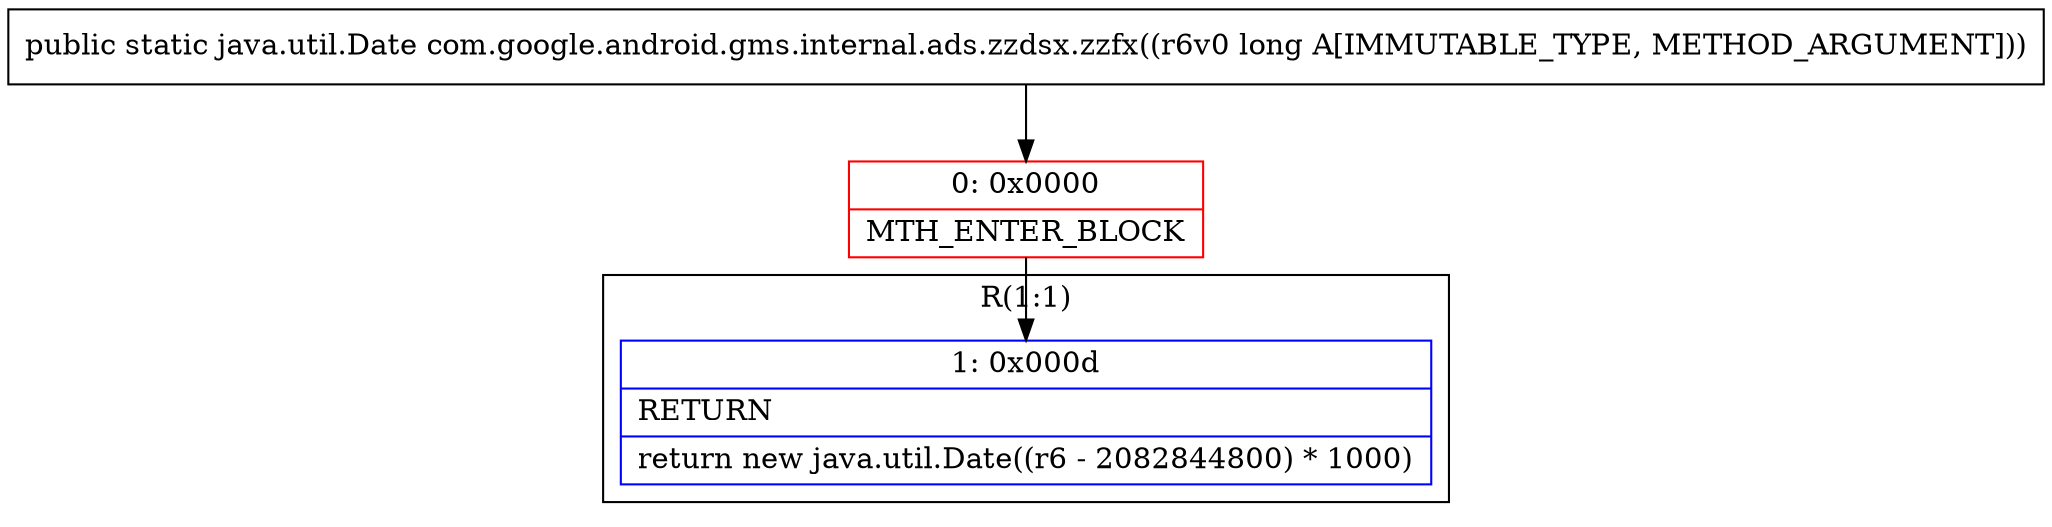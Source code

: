 digraph "CFG forcom.google.android.gms.internal.ads.zzdsx.zzfx(J)Ljava\/util\/Date;" {
subgraph cluster_Region_1488452164 {
label = "R(1:1)";
node [shape=record,color=blue];
Node_1 [shape=record,label="{1\:\ 0x000d|RETURN\l|return new java.util.Date((r6 \- 2082844800) * 1000)\l}"];
}
Node_0 [shape=record,color=red,label="{0\:\ 0x0000|MTH_ENTER_BLOCK\l}"];
MethodNode[shape=record,label="{public static java.util.Date com.google.android.gms.internal.ads.zzdsx.zzfx((r6v0 long A[IMMUTABLE_TYPE, METHOD_ARGUMENT])) }"];
MethodNode -> Node_0;
Node_0 -> Node_1;
}

